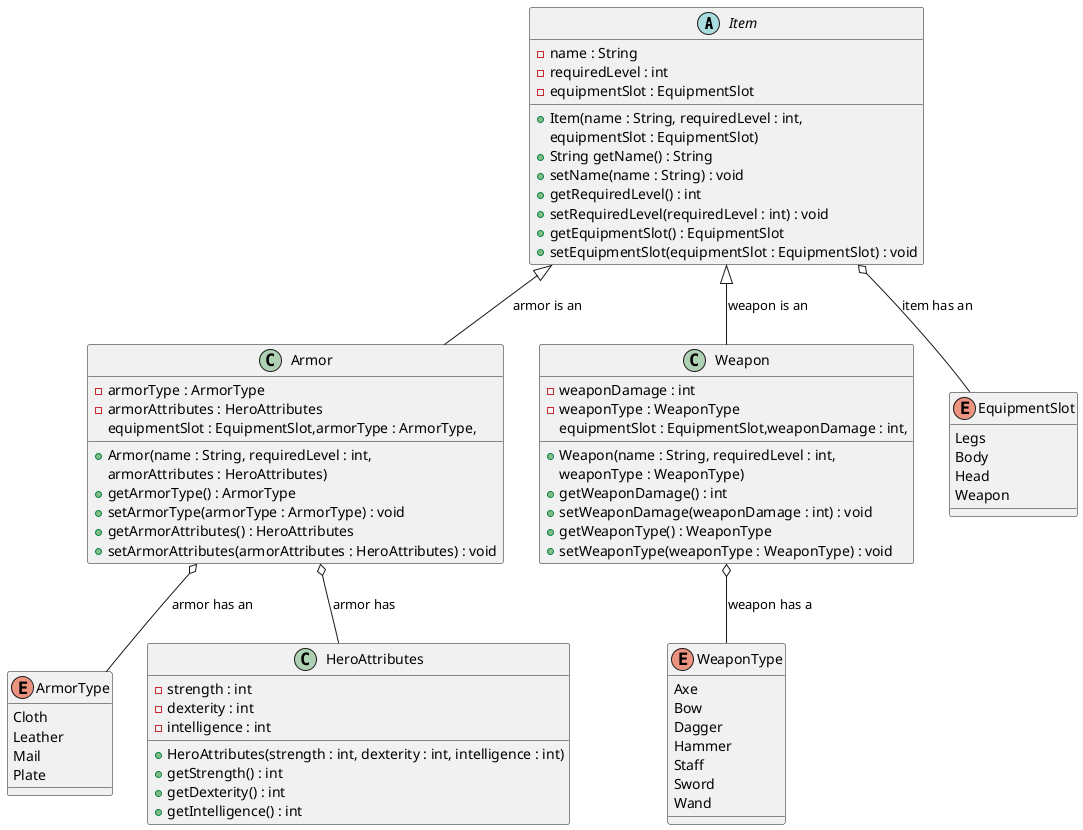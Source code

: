 @startuml

abstract class Item {
- name : String
- requiredLevel : int
- equipmentSlot : EquipmentSlot
+ Item(name : String, requiredLevel : int,
equipmentSlot : EquipmentSlot)
+ String getName() : String
+ setName(name : String) : void
+ getRequiredLevel() : int
+ setRequiredLevel(requiredLevel : int) : void
+ getEquipmentSlot() : EquipmentSlot
+ setEquipmentSlot(equipmentSlot : EquipmentSlot) : void
}

class Armor {
- armorType : ArmorType
- armorAttributes : HeroAttributes
+ Armor(name : String, requiredLevel : int,
equipmentSlot : EquipmentSlot,armorType : ArmorType,
armorAttributes : HeroAttributes)
+ getArmorType() : ArmorType
+ setArmorType(armorType : ArmorType) : void
+ getArmorAttributes() : HeroAttributes
+ setArmorAttributes(armorAttributes : HeroAttributes) : void
}

class Weapon {
- weaponDamage : int
- weaponType : WeaponType
+ Weapon(name : String, requiredLevel : int,
equipmentSlot : EquipmentSlot,weaponDamage : int,
weaponType : WeaponType)
+ getWeaponDamage() : int
+ setWeaponDamage(weaponDamage : int) : void
+ getWeaponType() : WeaponType
+ setWeaponType(weaponType : WeaponType) : void
}

enum ArmorType {
Cloth
Leather
Mail
Plate
}

enum EquipmentSlot {
Legs
Body
Head
Weapon
}

enum WeaponType {
Axe
Bow
Dagger
Hammer
Staff
Sword
Wand
}

class HeroAttributes {
- strength : int
- dexterity : int
- intelligence : int

+ HeroAttributes(strength : int, dexterity : int, intelligence : int)
+ getStrength() : int
+ getDexterity() : int
+ getIntelligence() : int
}

Item o-- EquipmentSlot : item has an
Armor o-- HeroAttributes : armor has
Armor o-- ArmorType : armor has an
Weapon o-- WeaponType : weapon has a

Item <|-- Armor : armor is an
Item <|-- Weapon : weapon is an

@enduml